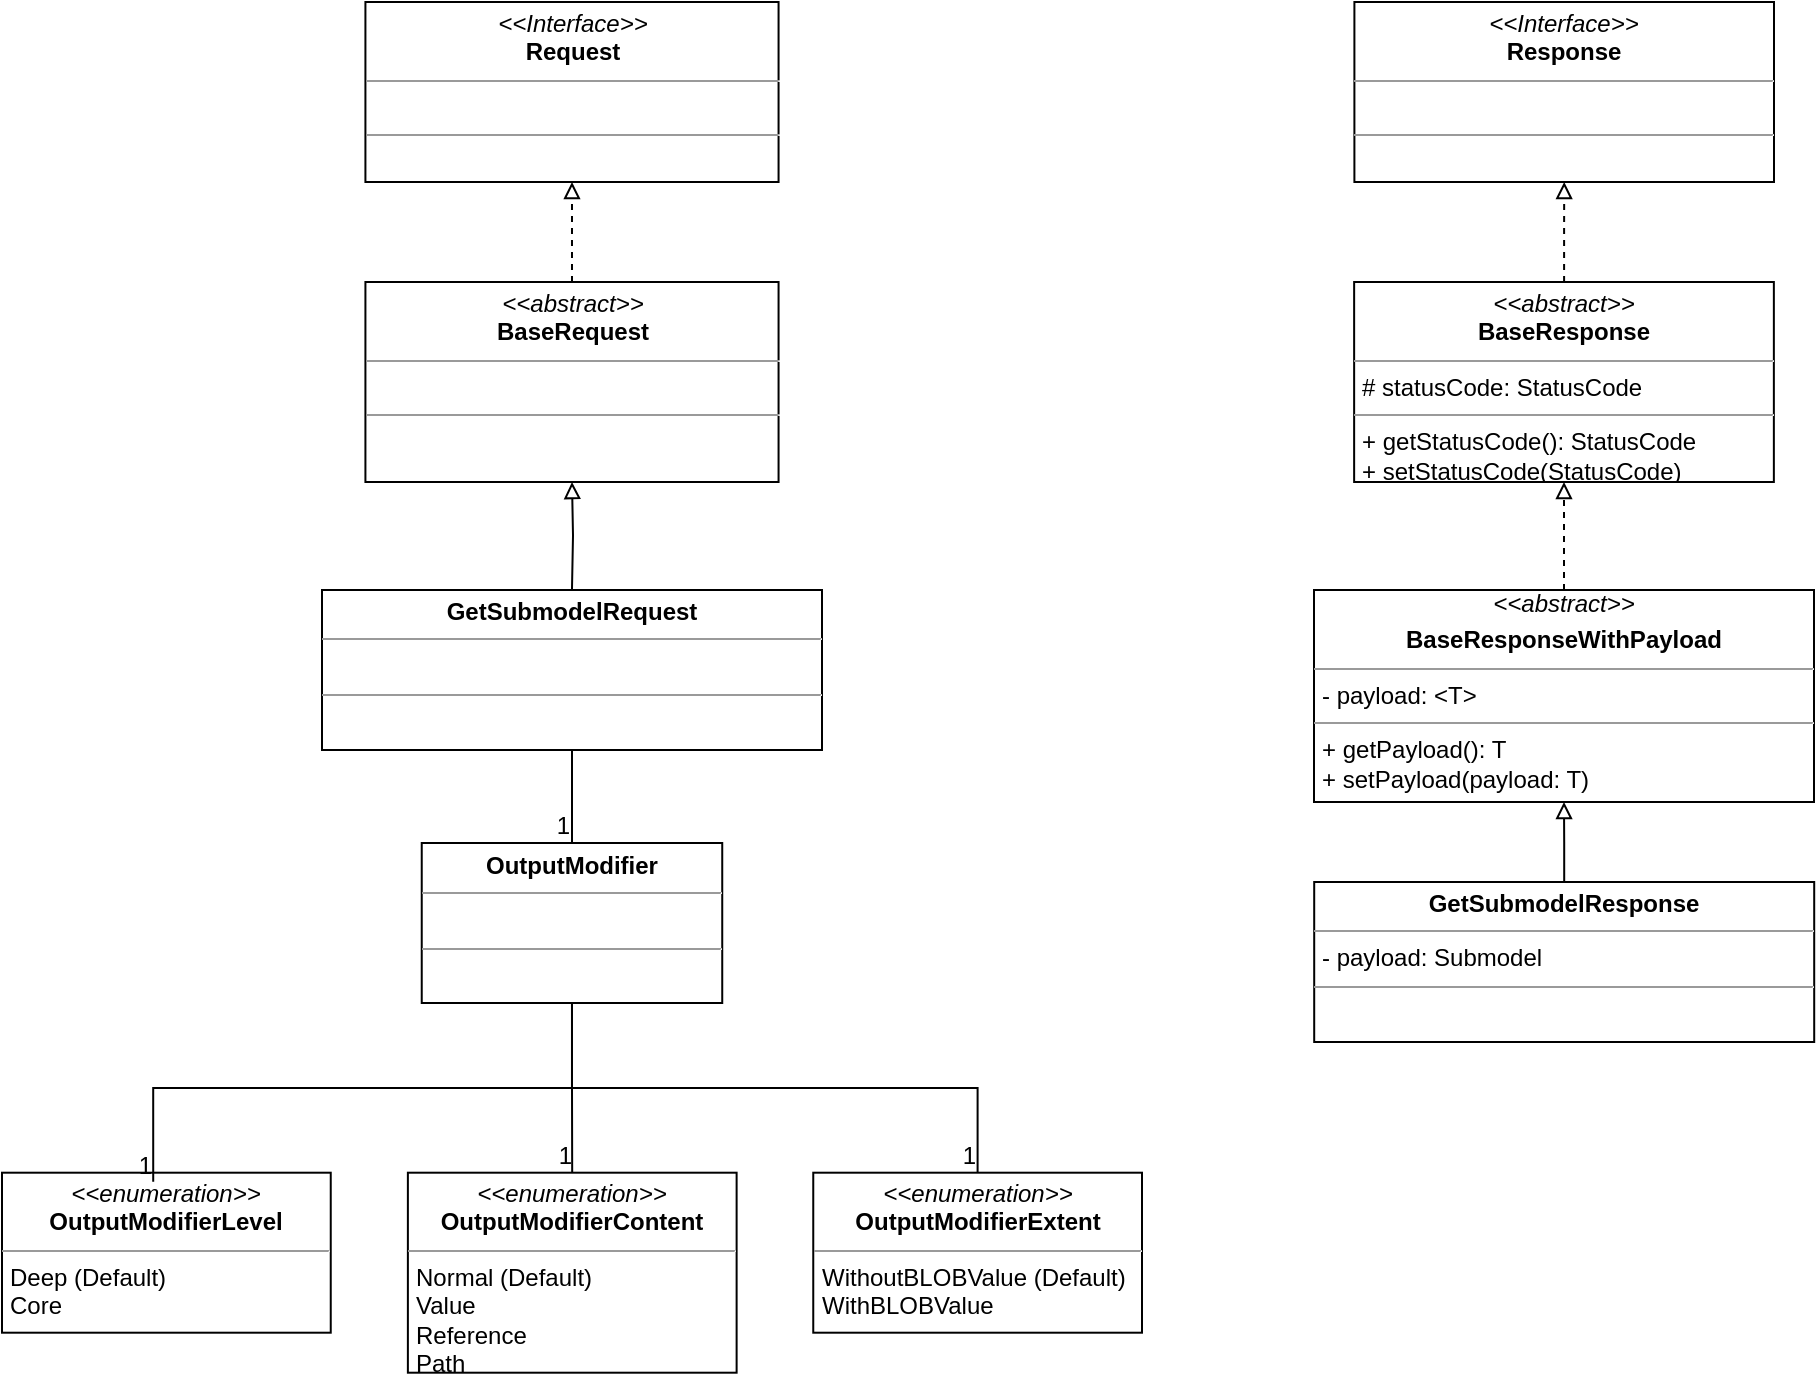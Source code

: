 <mxfile version="15.4.0" type="device"><diagram id="C5RBs43oDa-KdzZeNtuy" name="Page-1"><mxGraphModel dx="1086" dy="926" grid="1" gridSize="10" guides="1" tooltips="1" connect="1" arrows="1" fold="1" page="1" pageScale="1" pageWidth="1169" pageHeight="827" math="0" shadow="0"><root><mxCell id="WIyWlLk6GJQsqaUBKTNV-0"/><mxCell id="WIyWlLk6GJQsqaUBKTNV-1" parent="WIyWlLk6GJQsqaUBKTNV-0"/><mxCell id="f5zDzIItAupmZgzO_Vqk-6" value="&lt;p style=&quot;margin: 0px ; margin-top: 4px ; text-align: center&quot;&gt;&lt;i&gt;&amp;lt;&amp;lt;Interface&amp;gt;&amp;gt;&lt;/i&gt;&lt;br&gt;&lt;b&gt;Request&lt;/b&gt;&lt;/p&gt;&lt;hr size=&quot;1&quot;&gt;&lt;p style=&quot;margin: 0px ; margin-left: 4px&quot;&gt;&lt;br&gt;&lt;/p&gt;&lt;hr size=&quot;1&quot;&gt;&lt;p style=&quot;margin: 0px ; margin-left: 4px&quot;&gt;&lt;br&gt;&lt;/p&gt;" style="verticalAlign=top;align=left;overflow=fill;fontSize=12;fontFamily=Helvetica;html=1;" parent="WIyWlLk6GJQsqaUBKTNV-1" vertex="1"><mxGeometry x="195.71" y="40" width="206.57" height="90" as="geometry"/></mxCell><mxCell id="QECCRtX85m3brhspg_UT-3" value="" style="endArrow=block;html=1;rounded=0;edgeStyle=orthogonalEdgeStyle;entryX=0.5;entryY=1;entryDx=0;entryDy=0;endFill=0;" parent="WIyWlLk6GJQsqaUBKTNV-1" target="QECCRtX85m3brhspg_UT-87" edge="1"><mxGeometry width="50" height="50" relative="1" as="geometry"><mxPoint x="298.995" y="333.5" as="sourcePoint"/><mxPoint x="299.465" y="275" as="targetPoint"/><Array as="points"/></mxGeometry></mxCell><mxCell id="QECCRtX85m3brhspg_UT-8" style="edgeStyle=orthogonalEdgeStyle;rounded=0;orthogonalLoop=1;jettySize=auto;html=1;exitX=0.5;exitY=1;exitDx=0;exitDy=0;" parent="WIyWlLk6GJQsqaUBKTNV-1" edge="1"><mxGeometry relative="1" as="geometry"><mxPoint x="98.835" y="705.4" as="sourcePoint"/><mxPoint x="98.835" y="705.4" as="targetPoint"/></mxGeometry></mxCell><mxCell id="QECCRtX85m3brhspg_UT-58" style="edgeStyle=orthogonalEdgeStyle;rounded=0;orthogonalLoop=1;jettySize=auto;html=1;entryX=0.5;entryY=1;entryDx=0;entryDy=0;endArrow=block;endFill=0;exitX=0.5;exitY=0;exitDx=0;exitDy=0;" parent="WIyWlLk6GJQsqaUBKTNV-1" source="8xu37eSLTiGDSR_bmknJ-27" target="ye9GFftlkvWJyvibRnfL-4" edge="1"><mxGeometry relative="1" as="geometry"><mxPoint x="805" y="280" as="targetPoint"/><mxPoint x="805" y="334" as="sourcePoint"/></mxGeometry></mxCell><mxCell id="QECCRtX85m3brhspg_UT-88" style="edgeStyle=orthogonalEdgeStyle;rounded=0;orthogonalLoop=1;jettySize=auto;html=1;entryX=0.5;entryY=1;entryDx=0;entryDy=0;endArrow=block;endFill=0;dashed=1;" parent="WIyWlLk6GJQsqaUBKTNV-1" source="QECCRtX85m3brhspg_UT-87" target="f5zDzIItAupmZgzO_Vqk-6" edge="1"><mxGeometry relative="1" as="geometry"/></mxCell><mxCell id="QECCRtX85m3brhspg_UT-87" value="&lt;p style=&quot;margin: 0px ; margin-top: 4px ; text-align: center&quot;&gt;&lt;i&gt;&amp;lt;&amp;lt;abstract&amp;gt;&amp;gt;&lt;/i&gt;&lt;br&gt;&lt;b&gt;BaseRequest&lt;/b&gt;&lt;/p&gt;&lt;hr size=&quot;1&quot;&gt;&lt;p style=&quot;margin: 0px ; margin-left: 4px&quot;&gt;&lt;br&gt;&lt;/p&gt;&lt;hr size=&quot;1&quot;&gt;&lt;p style=&quot;margin: 0px ; margin-left: 4px&quot;&gt;&lt;br&gt;&lt;/p&gt;" style="verticalAlign=top;align=left;overflow=fill;fontSize=12;fontFamily=Helvetica;html=1;" parent="WIyWlLk6GJQsqaUBKTNV-1" vertex="1"><mxGeometry x="195.71" y="180" width="206.57" height="100" as="geometry"/></mxCell><mxCell id="7CsVqcVfBw-WOB5JvV3G-0" value="&lt;p style=&quot;margin: 0px ; margin-top: 4px ; text-align: center&quot;&gt;&lt;b&gt;GetSubmodelRequest&lt;/b&gt;&lt;/p&gt;&lt;hr size=&quot;1&quot;&gt;&lt;p style=&quot;margin: 0px ; margin-left: 4px&quot;&gt;&lt;br&gt;&lt;/p&gt;&lt;hr size=&quot;1&quot;&gt;&lt;p style=&quot;margin: 0px ; margin-left: 4px&quot;&gt;&lt;br&gt;&lt;/p&gt;" style="verticalAlign=top;align=left;overflow=fill;fontSize=12;fontFamily=Helvetica;html=1;" parent="WIyWlLk6GJQsqaUBKTNV-1" vertex="1"><mxGeometry x="174" y="334" width="250" height="80" as="geometry"/></mxCell><mxCell id="8xu37eSLTiGDSR_bmknJ-12" value="&lt;p style=&quot;margin: 0px ; margin-top: 4px ; text-align: center&quot;&gt;&lt;b&gt;OutputModifier&lt;/b&gt;&lt;br&gt;&lt;/p&gt;&lt;hr size=&quot;1&quot;&gt;&lt;p style=&quot;margin: 0px ; margin-left: 4px&quot;&gt;&lt;br&gt;&lt;/p&gt;&lt;hr size=&quot;1&quot;&gt;&lt;p style=&quot;margin: 0px ; margin-left: 4px&quot;&gt;&lt;br&gt;&lt;/p&gt;" style="verticalAlign=top;align=left;overflow=fill;fontSize=12;fontFamily=Helvetica;html=1;" parent="WIyWlLk6GJQsqaUBKTNV-1" vertex="1"><mxGeometry x="223.87" y="460.5" width="150.25" height="80" as="geometry"/></mxCell><mxCell id="8xu37eSLTiGDSR_bmknJ-13" value="&lt;p style=&quot;margin: 0px ; margin-top: 4px ; text-align: center&quot;&gt;&lt;i&gt;&amp;lt;&amp;lt;enumeration&amp;gt;&amp;gt;&lt;/i&gt;&lt;br&gt;&lt;b&gt;OutputModifier&lt;/b&gt;&lt;b&gt;Level&lt;/b&gt;&lt;/p&gt;&lt;hr size=&quot;1&quot;&gt;&lt;p style=&quot;margin: 0px ; margin-left: 4px&quot;&gt;Deep (Default)&lt;br&gt;Core&lt;/p&gt;&lt;hr size=&quot;1&quot;&gt;&lt;p style=&quot;margin: 0px ; margin-left: 4px&quot;&gt;&lt;br&gt;&lt;/p&gt;" style="verticalAlign=top;align=left;overflow=fill;fontSize=12;fontFamily=Helvetica;html=1;" parent="WIyWlLk6GJQsqaUBKTNV-1" vertex="1"><mxGeometry x="14.0" y="625.35" width="164.37" height="80" as="geometry"/></mxCell><mxCell id="8xu37eSLTiGDSR_bmknJ-14" style="edgeStyle=orthogonalEdgeStyle;rounded=0;orthogonalLoop=1;jettySize=auto;html=1;exitX=0.5;exitY=1;exitDx=0;exitDy=0;" parent="WIyWlLk6GJQsqaUBKTNV-1" edge="1"><mxGeometry relative="1" as="geometry"><mxPoint x="98.835" y="705.9" as="sourcePoint"/><mxPoint x="98.835" y="705.9" as="targetPoint"/></mxGeometry></mxCell><mxCell id="8xu37eSLTiGDSR_bmknJ-15" value="&lt;p style=&quot;margin: 0px ; margin-top: 4px ; text-align: center&quot;&gt;&lt;i&gt;&amp;lt;&amp;lt;enumeration&amp;gt;&amp;gt;&lt;/i&gt;&lt;br&gt;&lt;b&gt;OutputModifier&lt;/b&gt;&lt;b&gt;Content&lt;/b&gt;&lt;/p&gt;&lt;hr size=&quot;1&quot;&gt;&lt;p style=&quot;margin: 0px ; margin-left: 4px&quot;&gt;Normal (Default)&lt;br&gt;Value&lt;/p&gt;&lt;p style=&quot;margin: 0px ; margin-left: 4px&quot;&gt;Reference&lt;/p&gt;&lt;p style=&quot;margin: 0px ; margin-left: 4px&quot;&gt;Path&lt;/p&gt;&lt;hr size=&quot;1&quot;&gt;&lt;p style=&quot;margin: 0px ; margin-left: 4px&quot;&gt;&lt;br&gt;&lt;/p&gt;" style="verticalAlign=top;align=left;overflow=fill;fontSize=12;fontFamily=Helvetica;html=1;" parent="WIyWlLk6GJQsqaUBKTNV-1" vertex="1"><mxGeometry x="216.94" y="625.35" width="164.37" height="100" as="geometry"/></mxCell><mxCell id="8xu37eSLTiGDSR_bmknJ-16" value="&lt;p style=&quot;margin: 0px ; margin-top: 4px ; text-align: center&quot;&gt;&lt;i&gt;&amp;lt;&amp;lt;enumeration&amp;gt;&amp;gt;&lt;/i&gt;&lt;br&gt;&lt;b&gt;OutputModifier&lt;/b&gt;&lt;b&gt;Extent&lt;/b&gt;&lt;/p&gt;&lt;hr size=&quot;1&quot;&gt;&lt;p style=&quot;margin: 0px ; margin-left: 4px&quot;&gt;WithoutBLOBValue (Default)&lt;br&gt;WithBLOBValue&lt;/p&gt;&lt;hr size=&quot;1&quot;&gt;&lt;p style=&quot;margin: 0px ; margin-left: 4px&quot;&gt;&lt;br&gt;&lt;/p&gt;" style="verticalAlign=top;align=left;overflow=fill;fontSize=12;fontFamily=Helvetica;html=1;" parent="WIyWlLk6GJQsqaUBKTNV-1" vertex="1"><mxGeometry x="419.63" y="625.35" width="164.37" height="80" as="geometry"/></mxCell><mxCell id="8xu37eSLTiGDSR_bmknJ-17" value="" style="endArrow=none;html=1;rounded=0;entryX=0.5;entryY=0;entryDx=0;entryDy=0;exitX=0.5;exitY=1;exitDx=0;exitDy=0;edgeStyle=orthogonalEdgeStyle;" parent="WIyWlLk6GJQsqaUBKTNV-1" source="7CsVqcVfBw-WOB5JvV3G-0" target="8xu37eSLTiGDSR_bmknJ-12" edge="1"><mxGeometry relative="1" as="geometry"><mxPoint x="299.02" y="414" as="sourcePoint"/><mxPoint x="472.28" y="480.5" as="targetPoint"/></mxGeometry></mxCell><mxCell id="8xu37eSLTiGDSR_bmknJ-18" value="1" style="resizable=0;html=1;align=right;verticalAlign=bottom;" parent="8xu37eSLTiGDSR_bmknJ-17" connectable="0" vertex="1"><mxGeometry x="1" relative="1" as="geometry"/></mxCell><mxCell id="8xu37eSLTiGDSR_bmknJ-19" value="" style="endArrow=none;html=1;rounded=0;edgeStyle=orthogonalEdgeStyle;exitX=0.5;exitY=1;exitDx=0;exitDy=0;" parent="WIyWlLk6GJQsqaUBKTNV-1" source="8xu37eSLTiGDSR_bmknJ-12" target="8xu37eSLTiGDSR_bmknJ-15" edge="1"><mxGeometry relative="1" as="geometry"><mxPoint x="452.28" y="540.5" as="sourcePoint"/><mxPoint x="612.28" y="540.5" as="targetPoint"/></mxGeometry></mxCell><mxCell id="8xu37eSLTiGDSR_bmknJ-20" value="1" style="resizable=0;html=1;align=right;verticalAlign=bottom;" parent="8xu37eSLTiGDSR_bmknJ-19" connectable="0" vertex="1"><mxGeometry x="1" relative="1" as="geometry"/></mxCell><mxCell id="8xu37eSLTiGDSR_bmknJ-21" value="" style="endArrow=none;html=1;rounded=0;edgeStyle=orthogonalEdgeStyle;exitX=0.5;exitY=1;exitDx=0;exitDy=0;" parent="WIyWlLk6GJQsqaUBKTNV-1" source="8xu37eSLTiGDSR_bmknJ-12" target="8xu37eSLTiGDSR_bmknJ-16" edge="1"><mxGeometry relative="1" as="geometry"><mxPoint x="452.28" y="570.5" as="sourcePoint"/><mxPoint x="612.28" y="570.5" as="targetPoint"/></mxGeometry></mxCell><mxCell id="8xu37eSLTiGDSR_bmknJ-22" value="1" style="resizable=0;html=1;align=right;verticalAlign=bottom;" parent="8xu37eSLTiGDSR_bmknJ-21" connectable="0" vertex="1"><mxGeometry x="1" relative="1" as="geometry"/></mxCell><mxCell id="8xu37eSLTiGDSR_bmknJ-23" value="" style="endArrow=none;html=1;rounded=0;edgeStyle=orthogonalEdgeStyle;entryX=0.46;entryY=0.057;entryDx=0;entryDy=0;entryPerimeter=0;exitX=0.5;exitY=1;exitDx=0;exitDy=0;" parent="WIyWlLk6GJQsqaUBKTNV-1" source="8xu37eSLTiGDSR_bmknJ-12" target="8xu37eSLTiGDSR_bmknJ-13" edge="1"><mxGeometry relative="1" as="geometry"><mxPoint x="302.28" y="520.5" as="sourcePoint"/><mxPoint x="462.28" y="520.5" as="targetPoint"/></mxGeometry></mxCell><mxCell id="8xu37eSLTiGDSR_bmknJ-24" value="1" style="resizable=0;html=1;align=right;verticalAlign=bottom;" parent="8xu37eSLTiGDSR_bmknJ-23" connectable="0" vertex="1"><mxGeometry x="1" relative="1" as="geometry"/></mxCell><mxCell id="8xu37eSLTiGDSR_bmknJ-27" value="&lt;p style=&quot;margin: 0px ; margin-top: 4px ; text-align: center&quot;&gt;&lt;b&gt;GetSubmodelResponse&lt;/b&gt;&lt;/p&gt;&lt;hr size=&quot;1&quot;&gt;&lt;p style=&quot;margin: 0px ; margin-left: 4px&quot;&gt;- payload: Submodel&lt;/p&gt;&lt;hr size=&quot;1&quot;&gt;&lt;p style=&quot;margin: 0px ; margin-left: 4px&quot;&gt;&lt;br&gt;&lt;/p&gt;" style="verticalAlign=top;align=left;overflow=fill;fontSize=12;fontFamily=Helvetica;html=1;" parent="WIyWlLk6GJQsqaUBKTNV-1" vertex="1"><mxGeometry x="670.1" y="480" width="250" height="80" as="geometry"/></mxCell><mxCell id="ye9GFftlkvWJyvibRnfL-0" value="&lt;p style=&quot;margin: 0px ; margin-top: 4px ; text-align: center&quot;&gt;&lt;i&gt;&amp;lt;&amp;lt;Interface&amp;gt;&amp;gt;&lt;/i&gt;&lt;br&gt;&lt;b&gt;Response&lt;/b&gt;&lt;/p&gt;&lt;hr size=&quot;1&quot;&gt;&lt;p style=&quot;margin: 0px ; margin-left: 4px&quot;&gt;&lt;br&gt;&lt;/p&gt;&lt;hr size=&quot;1&quot;&gt;&lt;p style=&quot;margin: 0px ; margin-left: 4px&quot;&gt;&lt;br&gt;&lt;/p&gt;" style="verticalAlign=top;align=left;overflow=fill;fontSize=12;fontFamily=Helvetica;html=1;" parent="WIyWlLk6GJQsqaUBKTNV-1" vertex="1"><mxGeometry x="690.2" y="40" width="209.8" height="90" as="geometry"/></mxCell><mxCell id="ye9GFftlkvWJyvibRnfL-1" style="edgeStyle=orthogonalEdgeStyle;rounded=0;orthogonalLoop=1;jettySize=auto;html=1;entryX=0.5;entryY=1;entryDx=0;entryDy=0;endArrow=block;endFill=0;dashed=1;" parent="WIyWlLk6GJQsqaUBKTNV-1" source="ye9GFftlkvWJyvibRnfL-2" target="ye9GFftlkvWJyvibRnfL-0" edge="1"><mxGeometry relative="1" as="geometry"/></mxCell><mxCell id="ye9GFftlkvWJyvibRnfL-2" value="&lt;p style=&quot;margin: 0px ; margin-top: 4px ; text-align: center&quot;&gt;&lt;i&gt;&amp;lt;&amp;lt;abstract&amp;gt;&amp;gt;&lt;/i&gt;&lt;br&gt;&lt;b&gt;BaseResponse&lt;/b&gt;&lt;/p&gt;&lt;hr size=&quot;1&quot;&gt;&lt;p style=&quot;margin: 0px ; margin-left: 4px&quot;&gt;# statusCode: StatusCode&lt;/p&gt;&lt;hr size=&quot;1&quot;&gt;&lt;p style=&quot;margin: 0px ; margin-left: 4px&quot;&gt;+ getStatusCode(): StatusCode&lt;br&gt;+ setStatusCode(StatusCode)&lt;/p&gt;" style="verticalAlign=top;align=left;overflow=fill;fontSize=12;fontFamily=Helvetica;html=1;" parent="WIyWlLk6GJQsqaUBKTNV-1" vertex="1"><mxGeometry x="690.07" y="180" width="209.86" height="100" as="geometry"/></mxCell><mxCell id="ye9GFftlkvWJyvibRnfL-3" style="edgeStyle=orthogonalEdgeStyle;rounded=0;orthogonalLoop=1;jettySize=auto;html=1;entryX=0.5;entryY=1;entryDx=0;entryDy=0;endArrow=block;endFill=0;dashed=1;" parent="WIyWlLk6GJQsqaUBKTNV-1" source="ye9GFftlkvWJyvibRnfL-4" target="ye9GFftlkvWJyvibRnfL-2" edge="1"><mxGeometry relative="1" as="geometry"><mxPoint x="795.14" y="320" as="targetPoint"/></mxGeometry></mxCell><mxCell id="ye9GFftlkvWJyvibRnfL-4" value="&lt;div style=&quot;text-align: center&quot;&gt;&lt;i&gt;&amp;lt;&amp;lt;abstract&amp;gt;&amp;gt;&lt;/i&gt;&lt;/div&gt;&lt;p style=&quot;margin: 0px ; margin-top: 4px ; text-align: center&quot;&gt;&lt;b&gt;BaseResponseWithPayload&lt;/b&gt;&lt;br&gt;&lt;/p&gt;&lt;hr size=&quot;1&quot;&gt;&lt;p style=&quot;margin: 0px ; margin-left: 4px&quot;&gt;- payload: &amp;lt;T&amp;gt;&lt;/p&gt;&lt;hr size=&quot;1&quot;&gt;&lt;p style=&quot;margin: 0px ; margin-left: 4px&quot;&gt;+ getPayload(): T&lt;/p&gt;&lt;p style=&quot;margin: 0px ; margin-left: 4px&quot;&gt;+ setPayload(payload: T)&lt;/p&gt;" style="verticalAlign=top;align=left;overflow=fill;fontSize=12;fontFamily=Helvetica;html=1;" parent="WIyWlLk6GJQsqaUBKTNV-1" vertex="1"><mxGeometry x="670" y="334" width="250" height="106" as="geometry"/></mxCell></root></mxGraphModel></diagram></mxfile>